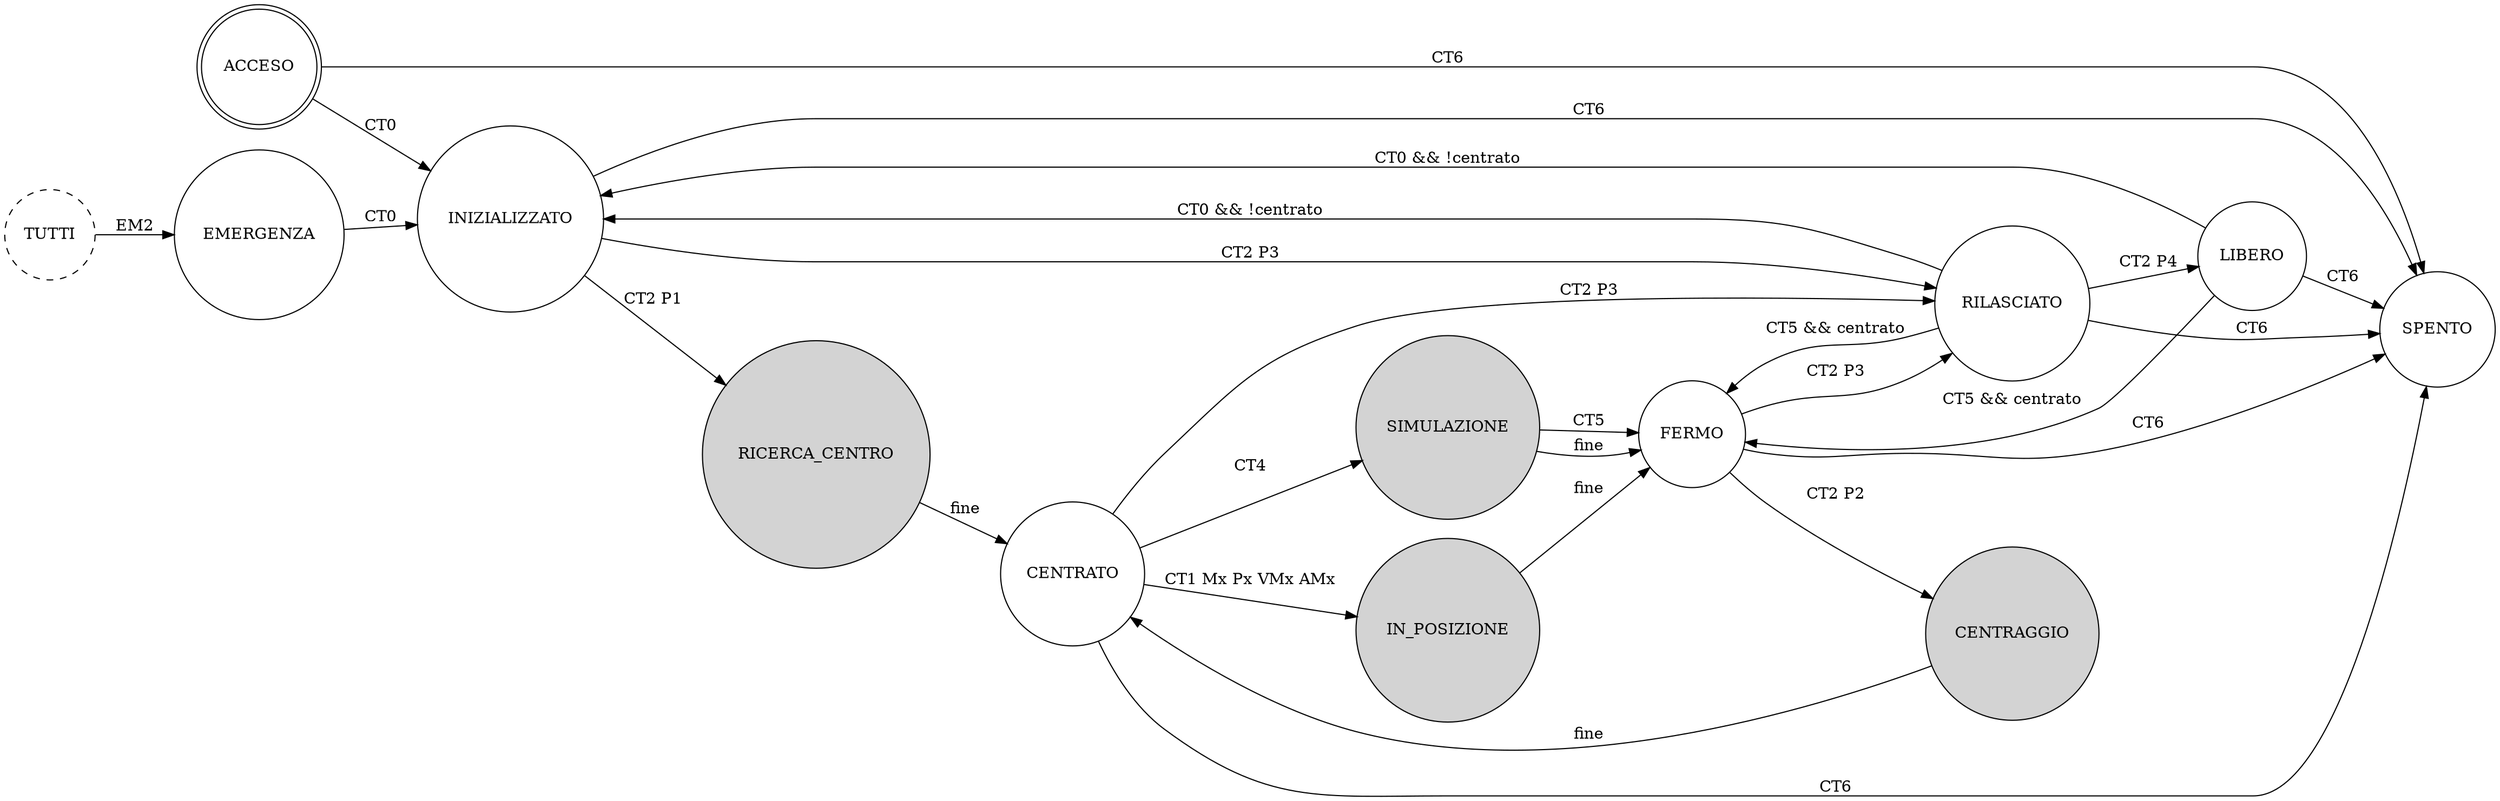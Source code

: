 digraph canopenshell_machine {
	rankdir=LR;
	node [shape = doublecircle]; ACCESO
	node [shape = circle, style = filled]; SIMULAZIONE RICERCA_CENTRO CENTRAGGIO IN_POSIZIONE
	node [shape = circle, style = dashed]; TUTTI
	node [shape = circle, style = solid, regular= 1];
	ACCESO -> INIZIALIZZATO [ label = "CT0" ];
	ACCESO -> SPENTO [ label = "CT6" ];
	INIZIALIZZATO -> RICERCA_CENTRO [ label = "CT2 P1" ];
	INIZIALIZZATO -> RILASCIATO [ label = "CT2 P3" ];
	INIZIALIZZATO -> SPENTO [ label = "CT6" ];
	RICERCA_CENTRO -> CENTRATO [ label = "fine" ];
	CENTRATO -> SIMULAZIONE [ label = "CT4" ];
	CENTRATO -> IN_POSIZIONE [ label = "CT1 Mx Px VMx AMx" ];
	CENTRATO -> RILASCIATO [ label = "CT2 P3" ];
	CENTRATO -> SPENTO [ label = "CT6" ];
	SIMULAZIONE -> FERMO [ label = "fine" ];
	SIMULAZIONE -> FERMO [ label = "CT5" ];
	IN_POSIZIONE -> FERMO [ label = "fine" ];
	FERMO -> CENTRAGGIO [ label = "CT2 P2" ];
	FERMO -> RILASCIATO [ label = "CT2 P3" ];
	FERMO -> SPENTO [ label = "CT6" ];
	CENTRAGGIO -> CENTRATO [ label = "fine" ];
	RILASCIATO -> LIBERO [ label = "CT2 P4" ];
	RILASCIATO -> FERMO [ label = "CT5 && centrato" ];
	RILASCIATO -> INIZIALIZZATO [ label = "CT0 && !centrato" ];
	RILASCIATO -> SPENTO [ label = "CT6" ];
	LIBERO -> FERMO [ label = "CT5 && centrato" ];
	LIBERO -> INIZIALIZZATO [ label = "CT0 && !centrato" ];
	LIBERO -> SPENTO [ label = "CT6" ];
	TUTTI -> EMERGENZA [ label = "EM2" ];
	EMERGENZA -> INIZIALIZZATO [ label = "CT0" ];
}
